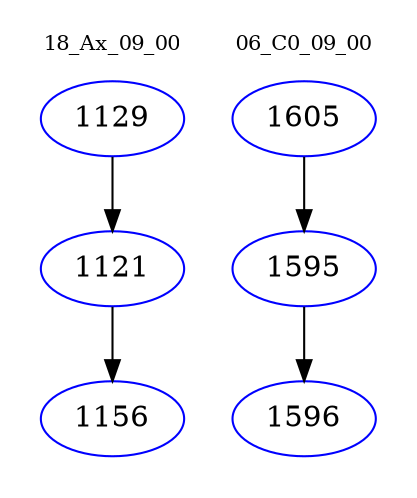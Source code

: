 digraph{
subgraph cluster_0 {
color = white
label = "18_Ax_09_00";
fontsize=10;
T0_1129 [label="1129", color="blue"]
T0_1129 -> T0_1121 [color="black"]
T0_1121 [label="1121", color="blue"]
T0_1121 -> T0_1156 [color="black"]
T0_1156 [label="1156", color="blue"]
}
subgraph cluster_1 {
color = white
label = "06_C0_09_00";
fontsize=10;
T1_1605 [label="1605", color="blue"]
T1_1605 -> T1_1595 [color="black"]
T1_1595 [label="1595", color="blue"]
T1_1595 -> T1_1596 [color="black"]
T1_1596 [label="1596", color="blue"]
}
}
